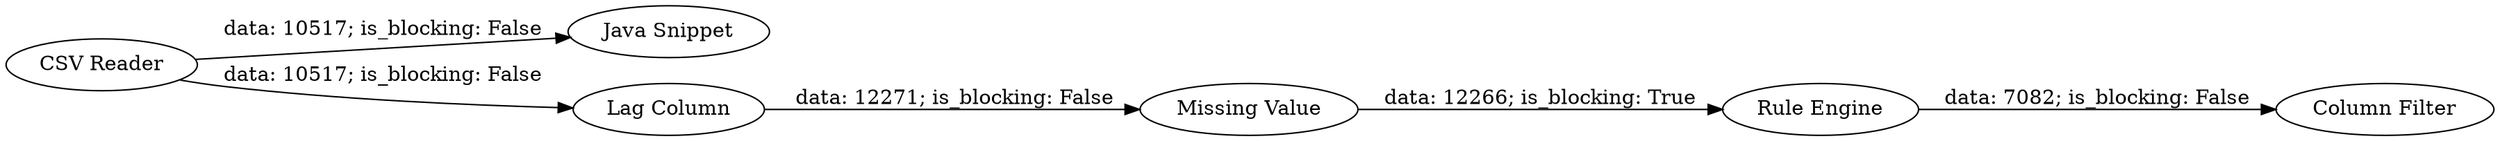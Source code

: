 digraph {
	"298686750485937258_5" [label="Column Filter"]
	"298686750485937258_6" [label="Java Snippet"]
	"298686750485937258_1" [label="CSV Reader"]
	"298686750485937258_3" [label="Missing Value"]
	"298686750485937258_2" [label="Lag Column"]
	"298686750485937258_4" [label="Rule Engine"]
	"298686750485937258_1" -> "298686750485937258_2" [label="data: 10517; is_blocking: False"]
	"298686750485937258_4" -> "298686750485937258_5" [label="data: 7082; is_blocking: False"]
	"298686750485937258_3" -> "298686750485937258_4" [label="data: 12266; is_blocking: True"]
	"298686750485937258_1" -> "298686750485937258_6" [label="data: 10517; is_blocking: False"]
	"298686750485937258_2" -> "298686750485937258_3" [label="data: 12271; is_blocking: False"]
	rankdir=LR
}
